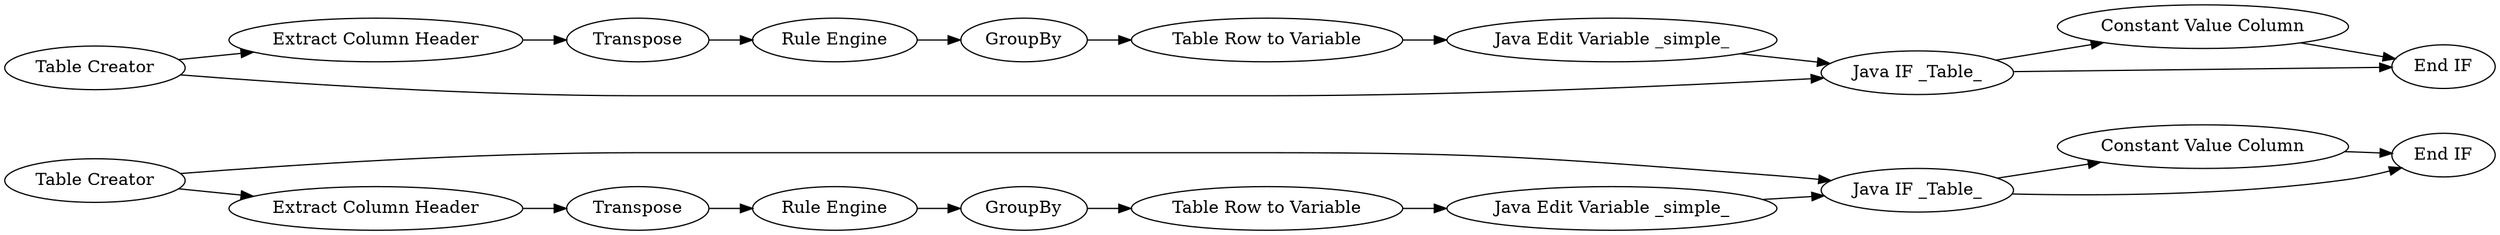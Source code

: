 digraph {
	1 [label="Table Creator"]
	2 [label="Extract Column Header"]
	4 [label=Transpose]
	5 [label="Rule Engine"]
	6 [label=GroupBy]
	13 [label="Java IF _Table_"]
	14 [label="Table Row to Variable"]
	15 [label="Java Edit Variable _simple_"]
	16 [label="Constant Value Column"]
	17 [label="Table Creator"]
	18 [label="End IF"]
	19 [label="Java IF _Table_"]
	20 [label="Constant Value Column"]
	21 [label=Transpose]
	22 [label=GroupBy]
	23 [label="Rule Engine"]
	24 [label="Table Row to Variable"]
	25 [label="Java Edit Variable _simple_"]
	26 [label="End IF"]
	27 [label="Extract Column Header"]
	1 -> 19
	1 -> 27
	2 -> 4
	4 -> 5
	5 -> 6
	6 -> 14
	13 -> 16
	13 -> 18
	14 -> 15
	15 -> 13
	16 -> 18
	17 -> 2
	17 -> 13
	19 -> 20
	19 -> 26
	20 -> 26
	21 -> 23
	22 -> 24
	23 -> 22
	24 -> 25
	25 -> 19
	27 -> 21
	rankdir=LR
}
